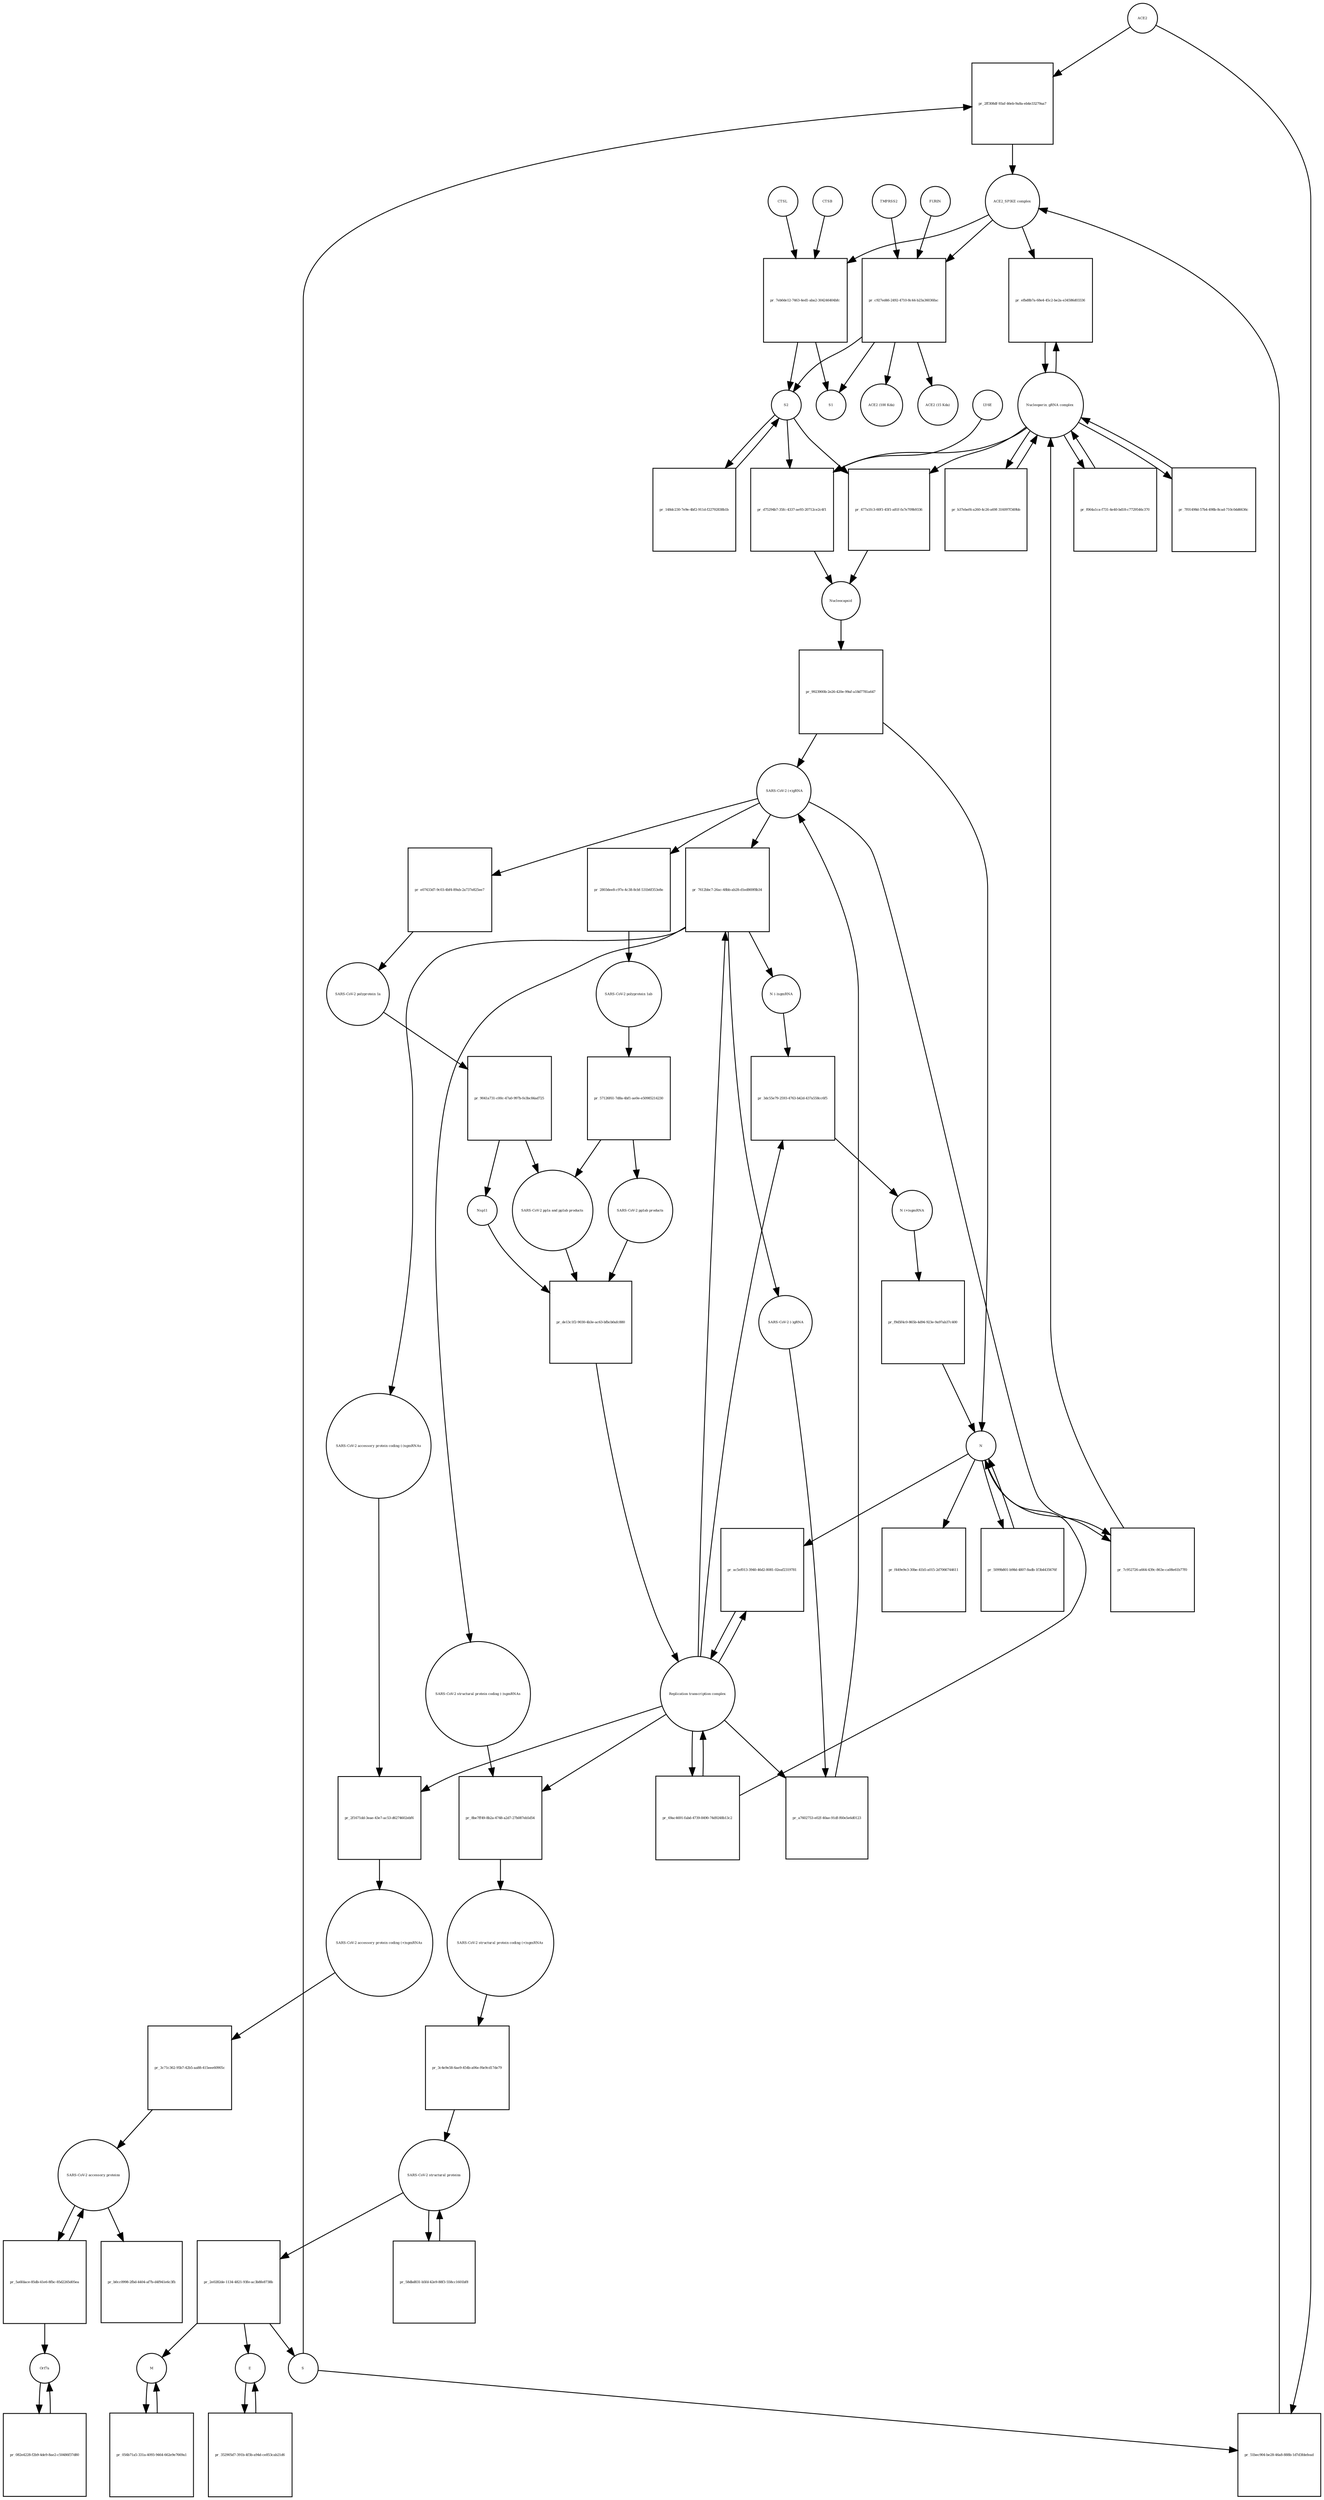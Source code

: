 strict digraph  {
ACE2 [annotation="", bipartite=0, cls=macromolecule, fontsize=4, label=ACE2, shape=circle];
"pr_2ff308df-93af-46eb-9a8a-eb4e33279aa7" [annotation="", bipartite=1, cls=process, fontsize=4, label="pr_2ff308df-93af-46eb-9a8a-eb4e33279aa7", shape=square];
"ACE2_SPIKE complex" [annotation="", bipartite=0, cls=complex, fontsize=4, label="ACE2_SPIKE complex", shape=circle];
S [annotation="", bipartite=0, cls="macromolecule multimer", fontsize=4, label=S, shape=circle];
"Nucleoporin_gRNA complex " [annotation="", bipartite=0, cls=complex, fontsize=4, label="Nucleoporin_gRNA complex ", shape=circle];
"pr_efbd8b7a-68e4-45c2-be2a-e34586d03336" [annotation="", bipartite=1, cls=process, fontsize=4, label="pr_efbd8b7a-68e4-45c2-be2a-e34586d03336", shape=square];
"pr_7eb0de12-7463-4ed1-aba2-304246404bfc" [annotation="", bipartite=1, cls=process, fontsize=4, label="pr_7eb0de12-7463-4ed1-aba2-304246404bfc", shape=square];
S2 [annotation="", bipartite=0, cls=macromolecule, fontsize=4, label=S2, shape=circle];
CTSB [annotation="", bipartite=0, cls=macromolecule, fontsize=4, label=CTSB, shape=circle];
CTSL [annotation="", bipartite=0, cls=macromolecule, fontsize=4, label=CTSL, shape=circle];
S1 [annotation="", bipartite=0, cls=macromolecule, fontsize=4, label=S1, shape=circle];
"pr_51bec904-be28-46a8-888b-1d7d3fdefead" [annotation="", bipartite=1, cls=process, fontsize=4, label="pr_51bec904-be28-46a8-888b-1d7d3fdefead", shape=square];
"pr_d75294b7-35fc-4337-ae93-20712ce2c4f1" [annotation="", bipartite=1, cls=process, fontsize=4, label="pr_d75294b7-35fc-4337-ae93-20712ce2c4f1", shape=square];
Nucleocapsid [annotation="", bipartite=0, cls=complex, fontsize=4, label=Nucleocapsid, shape=circle];
LY6E [annotation="", bipartite=0, cls=macromolecule, fontsize=4, label=LY6E, shape=circle];
"pr_477a1fc3-60f1-45f1-a81f-fa7e709b9336" [annotation="", bipartite=1, cls=process, fontsize=4, label="pr_477a1fc3-60f1-45f1-a81f-fa7e709b9336", shape=square];
"pr_9923900b-2e26-420e-99af-a18d7781a647" [annotation="", bipartite=1, cls=process, fontsize=4, label="pr_9923900b-2e26-420e-99af-a18d7781a647", shape=square];
" SARS-CoV-2 (+)gRNA" [annotation="", bipartite=0, cls="nucleic acid feature", fontsize=4, label=" SARS-CoV-2 (+)gRNA", shape=circle];
N [annotation="", bipartite=0, cls="macromolecule multimer", fontsize=4, label=N, shape=circle];
"SARS-CoV-2 polyprotein 1ab" [annotation="", bipartite=0, cls=macromolecule, fontsize=4, label="SARS-CoV-2 polyprotein 1ab", shape=circle];
"pr_57126f61-7d8a-4bf1-ae0e-e50985214230" [annotation="", bipartite=1, cls=process, fontsize=4, label="pr_57126f61-7d8a-4bf1-ae0e-e50985214230", shape=square];
"SARS-CoV-2 pp1ab products" [annotation="", bipartite=0, cls=complex, fontsize=4, label="SARS-CoV-2 pp1ab products", shape=circle];
"SARS-CoV-2 pp1a and pp1ab products" [annotation="", bipartite=0, cls=complex, fontsize=4, label="SARS-CoV-2 pp1a and pp1ab products", shape=circle];
"SARS-CoV-2 polyprotein 1a" [annotation="", bipartite=0, cls=macromolecule, fontsize=4, label="SARS-CoV-2 polyprotein 1a", shape=circle];
"pr_9041a731-c00c-47a0-997b-fe3bc84ad725" [annotation="", bipartite=1, cls=process, fontsize=4, label="pr_9041a731-c00c-47a0-997b-fe3bc84ad725", shape=square];
Nsp11 [annotation="", bipartite=0, cls=macromolecule, fontsize=4, label=Nsp11, shape=circle];
"pr_f064a1ca-f731-4e40-bd18-c7729546c370" [annotation="", bipartite=1, cls=process, fontsize=4, label="pr_f064a1ca-f731-4e40-bd18-c7729546c370", shape=square];
"pr_7f01498d-57b4-498b-8cad-710c0dd6636c" [annotation="", bipartite=1, cls=process, fontsize=4, label="pr_7f01498d-57b4-498b-8cad-710c0dd6636c", shape=square];
"SARS-CoV-2 structural proteins" [annotation="", bipartite=0, cls=complex, fontsize=4, label="SARS-CoV-2 structural proteins", shape=circle];
"pr_2e0282de-1134-4821-93fe-ac3b8fe8738b" [annotation="", bipartite=1, cls=process, fontsize=4, label="pr_2e0282de-1134-4821-93fe-ac3b8fe8738b", shape=square];
M [annotation="", bipartite=0, cls=macromolecule, fontsize=4, label=M, shape=circle];
E [annotation="", bipartite=0, cls=macromolecule, fontsize=4, label=E, shape=circle];
"Replication transcription complex" [annotation="", bipartite=0, cls=complex, fontsize=4, label="Replication transcription complex", shape=circle];
"pr_ac5ef013-3940-46d2-8081-02eaf2319781" [annotation="", bipartite=1, cls=process, fontsize=4, label="pr_ac5ef013-3940-46d2-8081-02eaf2319781", shape=square];
"pr_f449e9e3-30be-41b5-a015-2d7066744611" [annotation="", bipartite=1, cls=process, fontsize=4, label="pr_f449e9e3-30be-41b5-a015-2d7066744611", shape=square];
"SARS-CoV-2 accessory proteins" [annotation="", bipartite=0, cls=complex, fontsize=4, label="SARS-CoV-2 accessory proteins", shape=circle];
"pr_b0cc0998-2fbd-4404-af7b-d4f941e6c3fb" [annotation="", bipartite=1, cls=process, fontsize=4, label="pr_b0cc0998-2fbd-4404-af7b-d4f941e6c3fb", shape=square];
"pr_58dbd831-b5fd-42e9-88f3-558cc1601bf8" [annotation="", bipartite=1, cls=process, fontsize=4, label="pr_58dbd831-b5fd-42e9-88f3-558cc1601bf8", shape=square];
"pr_69ac4691-fabd-4739-8490-74d9248b13c2" [annotation="", bipartite=1, cls=process, fontsize=4, label="pr_69ac4691-fabd-4739-8490-74d9248b13c2", shape=square];
"pr_5099b801-b98d-4807-8adb-1f3b4435676f" [annotation="", bipartite=1, cls=process, fontsize=4, label="pr_5099b801-b98d-4807-8adb-1f3b4435676f", shape=square];
"pr_de13c1f2-9030-4b3e-ac63-bfbcb0afc880" [annotation="", bipartite=1, cls=process, fontsize=4, label="pr_de13c1f2-9030-4b3e-ac63-bfbcb0afc880", shape=square];
"SARS-CoV-2 accessory protein coding (-)sgmRNAs" [annotation="", bipartite=0, cls=complex, fontsize=4, label="SARS-CoV-2 accessory protein coding (-)sgmRNAs", shape=circle];
"pr_2f1671dd-3eae-43e7-ac53-d6274602ebf6" [annotation="", bipartite=1, cls=process, fontsize=4, label="pr_2f1671dd-3eae-43e7-ac53-d6274602ebf6", shape=square];
"SARS-CoV-2 accessory protein coding (+)sgmRNAs" [annotation="", bipartite=0, cls=complex, fontsize=4, label="SARS-CoV-2 accessory protein coding (+)sgmRNAs", shape=circle];
"SARS-CoV-2 structural protein coding (-)sgmRNAs" [annotation="", bipartite=0, cls=complex, fontsize=4, label="SARS-CoV-2 structural protein coding (-)sgmRNAs", shape=circle];
"pr_8be7ff49-8b2a-4748-a2d7-27b087eb5d54" [annotation="", bipartite=1, cls=process, fontsize=4, label="pr_8be7ff49-8b2a-4748-a2d7-27b087eb5d54", shape=square];
"SARS-CoV-2 structural protein coding (+)sgmRNAs" [annotation="", bipartite=0, cls=complex, fontsize=4, label="SARS-CoV-2 structural protein coding (+)sgmRNAs", shape=circle];
"N (-)sgmRNA" [annotation="", bipartite=0, cls="nucleic acid feature", fontsize=4, label="N (-)sgmRNA", shape=circle];
"pr_3dc55e79-2593-4763-b42d-437a558cc6f5" [annotation="", bipartite=1, cls=process, fontsize=4, label="pr_3dc55e79-2593-4763-b42d-437a558cc6f5", shape=square];
"N (+)sgmRNA" [annotation="", bipartite=0, cls="nucleic acid feature", fontsize=4, label="N (+)sgmRNA", shape=circle];
"pr_f9d5f4c0-865b-4d94-923e-9a97ab37c400" [annotation="", bipartite=1, cls=process, fontsize=4, label="pr_f9d5f4c0-865b-4d94-923e-9a97ab37c400", shape=square];
"pr_7612bbc7-26ac-48bb-ab28-d1ed869f8b34" [annotation="", bipartite=1, cls=process, fontsize=4, label="pr_7612bbc7-26ac-48bb-ab28-d1ed869f8b34", shape=square];
" SARS-CoV-2 (-)gRNA" [annotation="", bipartite=0, cls="nucleic acid feature", fontsize=4, label=" SARS-CoV-2 (-)gRNA", shape=circle];
"pr_e07433d7-9c03-4bf4-89ab-2a737e825ee7" [annotation="", bipartite=1, cls=process, fontsize=4, label="pr_e07433d7-9c03-4bf4-89ab-2a737e825ee7", shape=square];
"pr_2803dee8-c97e-4c38-8cbf-531b6f353e8e" [annotation="", bipartite=1, cls=process, fontsize=4, label="pr_2803dee8-c97e-4c38-8cbf-531b6f353e8e", shape=square];
"pr_3c71c362-95b7-42b5-aa88-415eee60905c" [annotation="", bipartite=1, cls=process, fontsize=4, label="pr_3c71c362-95b7-42b5-aa88-415eee60905c", shape=square];
"pr_3c4e9e58-6ae9-454b-a06e-f6e9cd17de79" [annotation="", bipartite=1, cls=process, fontsize=4, label="pr_3c4e9e58-6ae9-454b-a06e-f6e9cd17de79", shape=square];
"pr_a7602753-e02f-40ae-91df-f60e5e6d0123" [annotation="", bipartite=1, cls=process, fontsize=4, label="pr_a7602753-e02f-40ae-91df-f60e5e6d0123", shape=square];
"pr_7c952726-a664-439c-863e-ca08e61b77f0" [annotation="", bipartite=1, cls=process, fontsize=4, label="pr_7c952726-a664-439c-863e-ca08e61b77f0", shape=square];
"pr_b37ebef4-a260-4c26-a69f-316097f349bb" [annotation="", bipartite=1, cls=process, fontsize=4, label="pr_b37ebef4-a260-4c26-a69f-316097f349bb", shape=square];
"pr_5a6fdace-85db-41e6-8fbc-85d2265d05ea" [annotation="", bipartite=1, cls=process, fontsize=4, label="pr_5a6fdace-85db-41e6-8fbc-85d2265d05ea", shape=square];
Orf7a [annotation="", bipartite=0, cls=macromolecule, fontsize=4, label=Orf7a, shape=circle];
"pr_c927ed46-2492-4710-8c44-b23a36036fac" [annotation="", bipartite=1, cls=process, fontsize=4, label="pr_c927ed46-2492-4710-8c44-b23a36036fac", shape=square];
FURIN [annotation="", bipartite=0, cls=macromolecule, fontsize=4, label=FURIN, shape=circle];
TMPRSS2 [annotation="", bipartite=0, cls=macromolecule, fontsize=4, label=TMPRSS2, shape=circle];
"ACE2 (100 Kda)" [annotation="", bipartite=0, cls=macromolecule, fontsize=4, label="ACE2 (100 Kda)", shape=circle];
"ACE2 (15 Kda)" [annotation="", bipartite=0, cls=macromolecule, fontsize=4, label="ACE2 (15 Kda)", shape=circle];
"pr_148dc230-7e9e-4bf2-911d-f22792838b1b" [annotation="", bipartite=1, cls=process, fontsize=4, label="pr_148dc230-7e9e-4bf2-911d-f22792838b1b", shape=square];
"pr_352905d7-391b-4f3b-a94d-ce853cab21d6" [annotation="", bipartite=1, cls=process, fontsize=4, label="pr_352905d7-391b-4f3b-a94d-ce853cab21d6", shape=square];
"pr_056b71a5-331a-4093-9464-662e9e7669a1" [annotation="", bipartite=1, cls=process, fontsize=4, label="pr_056b71a5-331a-4093-9464-662e9e7669a1", shape=square];
"pr_082e4228-f2b9-4de9-8ae2-c50486f37d80" [annotation="", bipartite=1, cls=process, fontsize=4, label="pr_082e4228-f2b9-4de9-8ae2-c50486f37d80", shape=square];
ACE2 -> "pr_2ff308df-93af-46eb-9a8a-eb4e33279aa7"  [annotation="", interaction_type=consumption];
ACE2 -> "pr_51bec904-be28-46a8-888b-1d7d3fdefead"  [annotation="", interaction_type=consumption];
"pr_2ff308df-93af-46eb-9a8a-eb4e33279aa7" -> "ACE2_SPIKE complex"  [annotation="", interaction_type=production];
"ACE2_SPIKE complex" -> "pr_efbd8b7a-68e4-45c2-be2a-e34586d03336"  [annotation="urn_miriam_pubmed_32142651|urn_miriam_pubmed_32094589", interaction_type=stimulation];
"ACE2_SPIKE complex" -> "pr_7eb0de12-7463-4ed1-aba2-304246404bfc"  [annotation="", interaction_type=consumption];
"ACE2_SPIKE complex" -> "pr_c927ed46-2492-4710-8c44-b23a36036fac"  [annotation="", interaction_type=consumption];
S -> "pr_2ff308df-93af-46eb-9a8a-eb4e33279aa7"  [annotation="", interaction_type=consumption];
S -> "pr_51bec904-be28-46a8-888b-1d7d3fdefead"  [annotation="", interaction_type=consumption];
"Nucleoporin_gRNA complex " -> "pr_efbd8b7a-68e4-45c2-be2a-e34586d03336"  [annotation="", interaction_type=consumption];
"Nucleoporin_gRNA complex " -> "pr_d75294b7-35fc-4337-ae93-20712ce2c4f1"  [annotation="", interaction_type=consumption];
"Nucleoporin_gRNA complex " -> "pr_477a1fc3-60f1-45f1-a81f-fa7e709b9336"  [annotation="", interaction_type=consumption];
"Nucleoporin_gRNA complex " -> "pr_f064a1ca-f731-4e40-bd18-c7729546c370"  [annotation="", interaction_type=consumption];
"Nucleoporin_gRNA complex " -> "pr_7f01498d-57b4-498b-8cad-710c0dd6636c"  [annotation="", interaction_type=consumption];
"Nucleoporin_gRNA complex " -> "pr_b37ebef4-a260-4c26-a69f-316097f349bb"  [annotation="", interaction_type=consumption];
"pr_efbd8b7a-68e4-45c2-be2a-e34586d03336" -> "Nucleoporin_gRNA complex "  [annotation="", interaction_type=production];
"pr_7eb0de12-7463-4ed1-aba2-304246404bfc" -> S2  [annotation="", interaction_type=production];
"pr_7eb0de12-7463-4ed1-aba2-304246404bfc" -> S1  [annotation="", interaction_type=production];
S2 -> "pr_d75294b7-35fc-4337-ae93-20712ce2c4f1"  [annotation="urn_miriam_doi_10.1101%2F2020.03.05.979260|urn_miriam_doi_10.1101%2F2020.04.02.021469", interaction_type=stimulation];
S2 -> "pr_477a1fc3-60f1-45f1-a81f-fa7e709b9336"  [annotation="", interaction_type=stimulation];
S2 -> "pr_148dc230-7e9e-4bf2-911d-f22792838b1b"  [annotation="", interaction_type=consumption];
CTSB -> "pr_7eb0de12-7463-4ed1-aba2-304246404bfc"  [annotation=urn_miriam_pubmed_32142651, interaction_type=catalysis];
CTSL -> "pr_7eb0de12-7463-4ed1-aba2-304246404bfc"  [annotation=urn_miriam_pubmed_32142651, interaction_type=catalysis];
"pr_51bec904-be28-46a8-888b-1d7d3fdefead" -> "ACE2_SPIKE complex"  [annotation="", interaction_type=production];
"pr_d75294b7-35fc-4337-ae93-20712ce2c4f1" -> Nucleocapsid  [annotation="", interaction_type=production];
Nucleocapsid -> "pr_9923900b-2e26-420e-99af-a18d7781a647"  [annotation="", interaction_type=consumption];
LY6E -> "pr_d75294b7-35fc-4337-ae93-20712ce2c4f1"  [annotation="urn_miriam_doi_10.1101%2F2020.03.05.979260|urn_miriam_doi_10.1101%2F2020.04.02.021469", interaction_type=inhibition];
"pr_477a1fc3-60f1-45f1-a81f-fa7e709b9336" -> Nucleocapsid  [annotation="", interaction_type=production];
"pr_9923900b-2e26-420e-99af-a18d7781a647" -> " SARS-CoV-2 (+)gRNA"  [annotation="", interaction_type=production];
"pr_9923900b-2e26-420e-99af-a18d7781a647" -> N  [annotation="", interaction_type=production];
" SARS-CoV-2 (+)gRNA" -> "pr_7612bbc7-26ac-48bb-ab28-d1ed869f8b34"  [annotation="", interaction_type=consumption];
" SARS-CoV-2 (+)gRNA" -> "pr_e07433d7-9c03-4bf4-89ab-2a737e825ee7"  [annotation="", interaction_type=consumption];
" SARS-CoV-2 (+)gRNA" -> "pr_2803dee8-c97e-4c38-8cbf-531b6f353e8e"  [annotation="", interaction_type=consumption];
" SARS-CoV-2 (+)gRNA" -> "pr_7c952726-a664-439c-863e-ca08e61b77f0"  [annotation="", interaction_type=consumption];
N -> "pr_ac5ef013-3940-46d2-8081-02eaf2319781"  [annotation="", interaction_type=consumption];
N -> "pr_f449e9e3-30be-41b5-a015-2d7066744611"  [annotation="", interaction_type=consumption];
N -> "pr_5099b801-b98d-4807-8adb-1f3b4435676f"  [annotation="", interaction_type=consumption];
N -> "pr_7c952726-a664-439c-863e-ca08e61b77f0"  [annotation="", interaction_type=consumption];
"SARS-CoV-2 polyprotein 1ab" -> "pr_57126f61-7d8a-4bf1-ae0e-e50985214230"  [annotation=urn_miriam_pubmed_31226023, interaction_type=catalysis];
"pr_57126f61-7d8a-4bf1-ae0e-e50985214230" -> "SARS-CoV-2 pp1ab products"  [annotation="", interaction_type=production];
"pr_57126f61-7d8a-4bf1-ae0e-e50985214230" -> "SARS-CoV-2 pp1a and pp1ab products"  [annotation="", interaction_type=production];
"SARS-CoV-2 pp1ab products" -> "pr_de13c1f2-9030-4b3e-ac63-bfbcb0afc880"  [annotation="", interaction_type=consumption];
"SARS-CoV-2 pp1a and pp1ab products" -> "pr_de13c1f2-9030-4b3e-ac63-bfbcb0afc880"  [annotation="", interaction_type=consumption];
"SARS-CoV-2 polyprotein 1a" -> "pr_9041a731-c00c-47a0-997b-fe3bc84ad725"  [annotation=urn_miriam_pubmed_31226023, interaction_type=catalysis];
"pr_9041a731-c00c-47a0-997b-fe3bc84ad725" -> Nsp11  [annotation="", interaction_type=production];
"pr_9041a731-c00c-47a0-997b-fe3bc84ad725" -> "SARS-CoV-2 pp1a and pp1ab products"  [annotation="", interaction_type=production];
Nsp11 -> "pr_de13c1f2-9030-4b3e-ac63-bfbcb0afc880"  [annotation="", interaction_type=consumption];
"pr_f064a1ca-f731-4e40-bd18-c7729546c370" -> "Nucleoporin_gRNA complex "  [annotation="", interaction_type=production];
"pr_7f01498d-57b4-498b-8cad-710c0dd6636c" -> "Nucleoporin_gRNA complex "  [annotation="", interaction_type=production];
"SARS-CoV-2 structural proteins" -> "pr_2e0282de-1134-4821-93fe-ac3b8fe8738b"  [annotation="", interaction_type=consumption];
"SARS-CoV-2 structural proteins" -> "pr_58dbd831-b5fd-42e9-88f3-558cc1601bf8"  [annotation="", interaction_type=consumption];
"pr_2e0282de-1134-4821-93fe-ac3b8fe8738b" -> M  [annotation="", interaction_type=production];
"pr_2e0282de-1134-4821-93fe-ac3b8fe8738b" -> E  [annotation="", interaction_type=production];
"pr_2e0282de-1134-4821-93fe-ac3b8fe8738b" -> S  [annotation="", interaction_type=production];
M -> "pr_056b71a5-331a-4093-9464-662e9e7669a1"  [annotation="", interaction_type=consumption];
E -> "pr_352905d7-391b-4f3b-a94d-ce853cab21d6"  [annotation="", interaction_type=consumption];
"Replication transcription complex" -> "pr_ac5ef013-3940-46d2-8081-02eaf2319781"  [annotation="", interaction_type=consumption];
"Replication transcription complex" -> "pr_69ac4691-fabd-4739-8490-74d9248b13c2"  [annotation="", interaction_type=consumption];
"Replication transcription complex" -> "pr_2f1671dd-3eae-43e7-ac53-d6274602ebf6"  [annotation="", interaction_type="necessary stimulation"];
"Replication transcription complex" -> "pr_8be7ff49-8b2a-4748-a2d7-27b087eb5d54"  [annotation="", interaction_type="necessary stimulation"];
"Replication transcription complex" -> "pr_3dc55e79-2593-4763-b42d-437a558cc6f5"  [annotation="", interaction_type="necessary stimulation"];
"Replication transcription complex" -> "pr_7612bbc7-26ac-48bb-ab28-d1ed869f8b34"  [annotation="", interaction_type="necessary stimulation"];
"Replication transcription complex" -> "pr_a7602753-e02f-40ae-91df-f60e5e6d0123"  [annotation="", interaction_type="necessary stimulation"];
"pr_ac5ef013-3940-46d2-8081-02eaf2319781" -> "Replication transcription complex"  [annotation="", interaction_type=production];
"SARS-CoV-2 accessory proteins" -> "pr_b0cc0998-2fbd-4404-af7b-d4f941e6c3fb"  [annotation="", interaction_type=consumption];
"SARS-CoV-2 accessory proteins" -> "pr_5a6fdace-85db-41e6-8fbc-85d2265d05ea"  [annotation="", interaction_type=consumption];
"pr_58dbd831-b5fd-42e9-88f3-558cc1601bf8" -> "SARS-CoV-2 structural proteins"  [annotation="", interaction_type=production];
"pr_69ac4691-fabd-4739-8490-74d9248b13c2" -> "Replication transcription complex"  [annotation="", interaction_type=production];
"pr_69ac4691-fabd-4739-8490-74d9248b13c2" -> N  [annotation="", interaction_type=production];
"pr_5099b801-b98d-4807-8adb-1f3b4435676f" -> N  [annotation="", interaction_type=production];
"pr_de13c1f2-9030-4b3e-ac63-bfbcb0afc880" -> "Replication transcription complex"  [annotation="", interaction_type=production];
"SARS-CoV-2 accessory protein coding (-)sgmRNAs" -> "pr_2f1671dd-3eae-43e7-ac53-d6274602ebf6"  [annotation="", interaction_type=consumption];
"pr_2f1671dd-3eae-43e7-ac53-d6274602ebf6" -> "SARS-CoV-2 accessory protein coding (+)sgmRNAs"  [annotation="", interaction_type=production];
"SARS-CoV-2 accessory protein coding (+)sgmRNAs" -> "pr_3c71c362-95b7-42b5-aa88-415eee60905c"  [annotation="", interaction_type=consumption];
"SARS-CoV-2 structural protein coding (-)sgmRNAs" -> "pr_8be7ff49-8b2a-4748-a2d7-27b087eb5d54"  [annotation="", interaction_type=consumption];
"pr_8be7ff49-8b2a-4748-a2d7-27b087eb5d54" -> "SARS-CoV-2 structural protein coding (+)sgmRNAs"  [annotation="", interaction_type=production];
"SARS-CoV-2 structural protein coding (+)sgmRNAs" -> "pr_3c4e9e58-6ae9-454b-a06e-f6e9cd17de79"  [annotation="", interaction_type=consumption];
"N (-)sgmRNA" -> "pr_3dc55e79-2593-4763-b42d-437a558cc6f5"  [annotation="", interaction_type=consumption];
"pr_3dc55e79-2593-4763-b42d-437a558cc6f5" -> "N (+)sgmRNA"  [annotation="", interaction_type=production];
"N (+)sgmRNA" -> "pr_f9d5f4c0-865b-4d94-923e-9a97ab37c400"  [annotation="", interaction_type=consumption];
"pr_f9d5f4c0-865b-4d94-923e-9a97ab37c400" -> N  [annotation="", interaction_type=production];
"pr_7612bbc7-26ac-48bb-ab28-d1ed869f8b34" -> " SARS-CoV-2 (-)gRNA"  [annotation="", interaction_type=production];
"pr_7612bbc7-26ac-48bb-ab28-d1ed869f8b34" -> "SARS-CoV-2 accessory protein coding (-)sgmRNAs"  [annotation="", interaction_type=production];
"pr_7612bbc7-26ac-48bb-ab28-d1ed869f8b34" -> "SARS-CoV-2 structural protein coding (-)sgmRNAs"  [annotation="", interaction_type=production];
"pr_7612bbc7-26ac-48bb-ab28-d1ed869f8b34" -> "N (-)sgmRNA"  [annotation="", interaction_type=production];
" SARS-CoV-2 (-)gRNA" -> "pr_a7602753-e02f-40ae-91df-f60e5e6d0123"  [annotation="", interaction_type=consumption];
"pr_e07433d7-9c03-4bf4-89ab-2a737e825ee7" -> "SARS-CoV-2 polyprotein 1a"  [annotation="", interaction_type=production];
"pr_2803dee8-c97e-4c38-8cbf-531b6f353e8e" -> "SARS-CoV-2 polyprotein 1ab"  [annotation="", interaction_type=production];
"pr_3c71c362-95b7-42b5-aa88-415eee60905c" -> "SARS-CoV-2 accessory proteins"  [annotation="", interaction_type=production];
"pr_3c4e9e58-6ae9-454b-a06e-f6e9cd17de79" -> "SARS-CoV-2 structural proteins"  [annotation="", interaction_type=production];
"pr_a7602753-e02f-40ae-91df-f60e5e6d0123" -> " SARS-CoV-2 (+)gRNA"  [annotation="", interaction_type=production];
"pr_7c952726-a664-439c-863e-ca08e61b77f0" -> "Nucleoporin_gRNA complex "  [annotation="", interaction_type=production];
"pr_b37ebef4-a260-4c26-a69f-316097f349bb" -> "Nucleoporin_gRNA complex "  [annotation="", interaction_type=production];
"pr_5a6fdace-85db-41e6-8fbc-85d2265d05ea" -> "SARS-CoV-2 accessory proteins"  [annotation="", interaction_type=production];
"pr_5a6fdace-85db-41e6-8fbc-85d2265d05ea" -> Orf7a  [annotation="", interaction_type=production];
Orf7a -> "pr_082e4228-f2b9-4de9-8ae2-c50486f37d80"  [annotation="", interaction_type=consumption];
"pr_c927ed46-2492-4710-8c44-b23a36036fac" -> S2  [annotation="", interaction_type=production];
"pr_c927ed46-2492-4710-8c44-b23a36036fac" -> "ACE2 (100 Kda)"  [annotation="", interaction_type=production];
"pr_c927ed46-2492-4710-8c44-b23a36036fac" -> S1  [annotation="", interaction_type=production];
"pr_c927ed46-2492-4710-8c44-b23a36036fac" -> "ACE2 (15 Kda)"  [annotation="", interaction_type=production];
FURIN -> "pr_c927ed46-2492-4710-8c44-b23a36036fac"  [annotation="", interaction_type=catalysis];
TMPRSS2 -> "pr_c927ed46-2492-4710-8c44-b23a36036fac"  [annotation="", interaction_type=catalysis];
"pr_148dc230-7e9e-4bf2-911d-f22792838b1b" -> S2  [annotation="", interaction_type=production];
"pr_352905d7-391b-4f3b-a94d-ce853cab21d6" -> E  [annotation="", interaction_type=production];
"pr_056b71a5-331a-4093-9464-662e9e7669a1" -> M  [annotation="", interaction_type=production];
"pr_082e4228-f2b9-4de9-8ae2-c50486f37d80" -> Orf7a  [annotation="", interaction_type=production];
}
